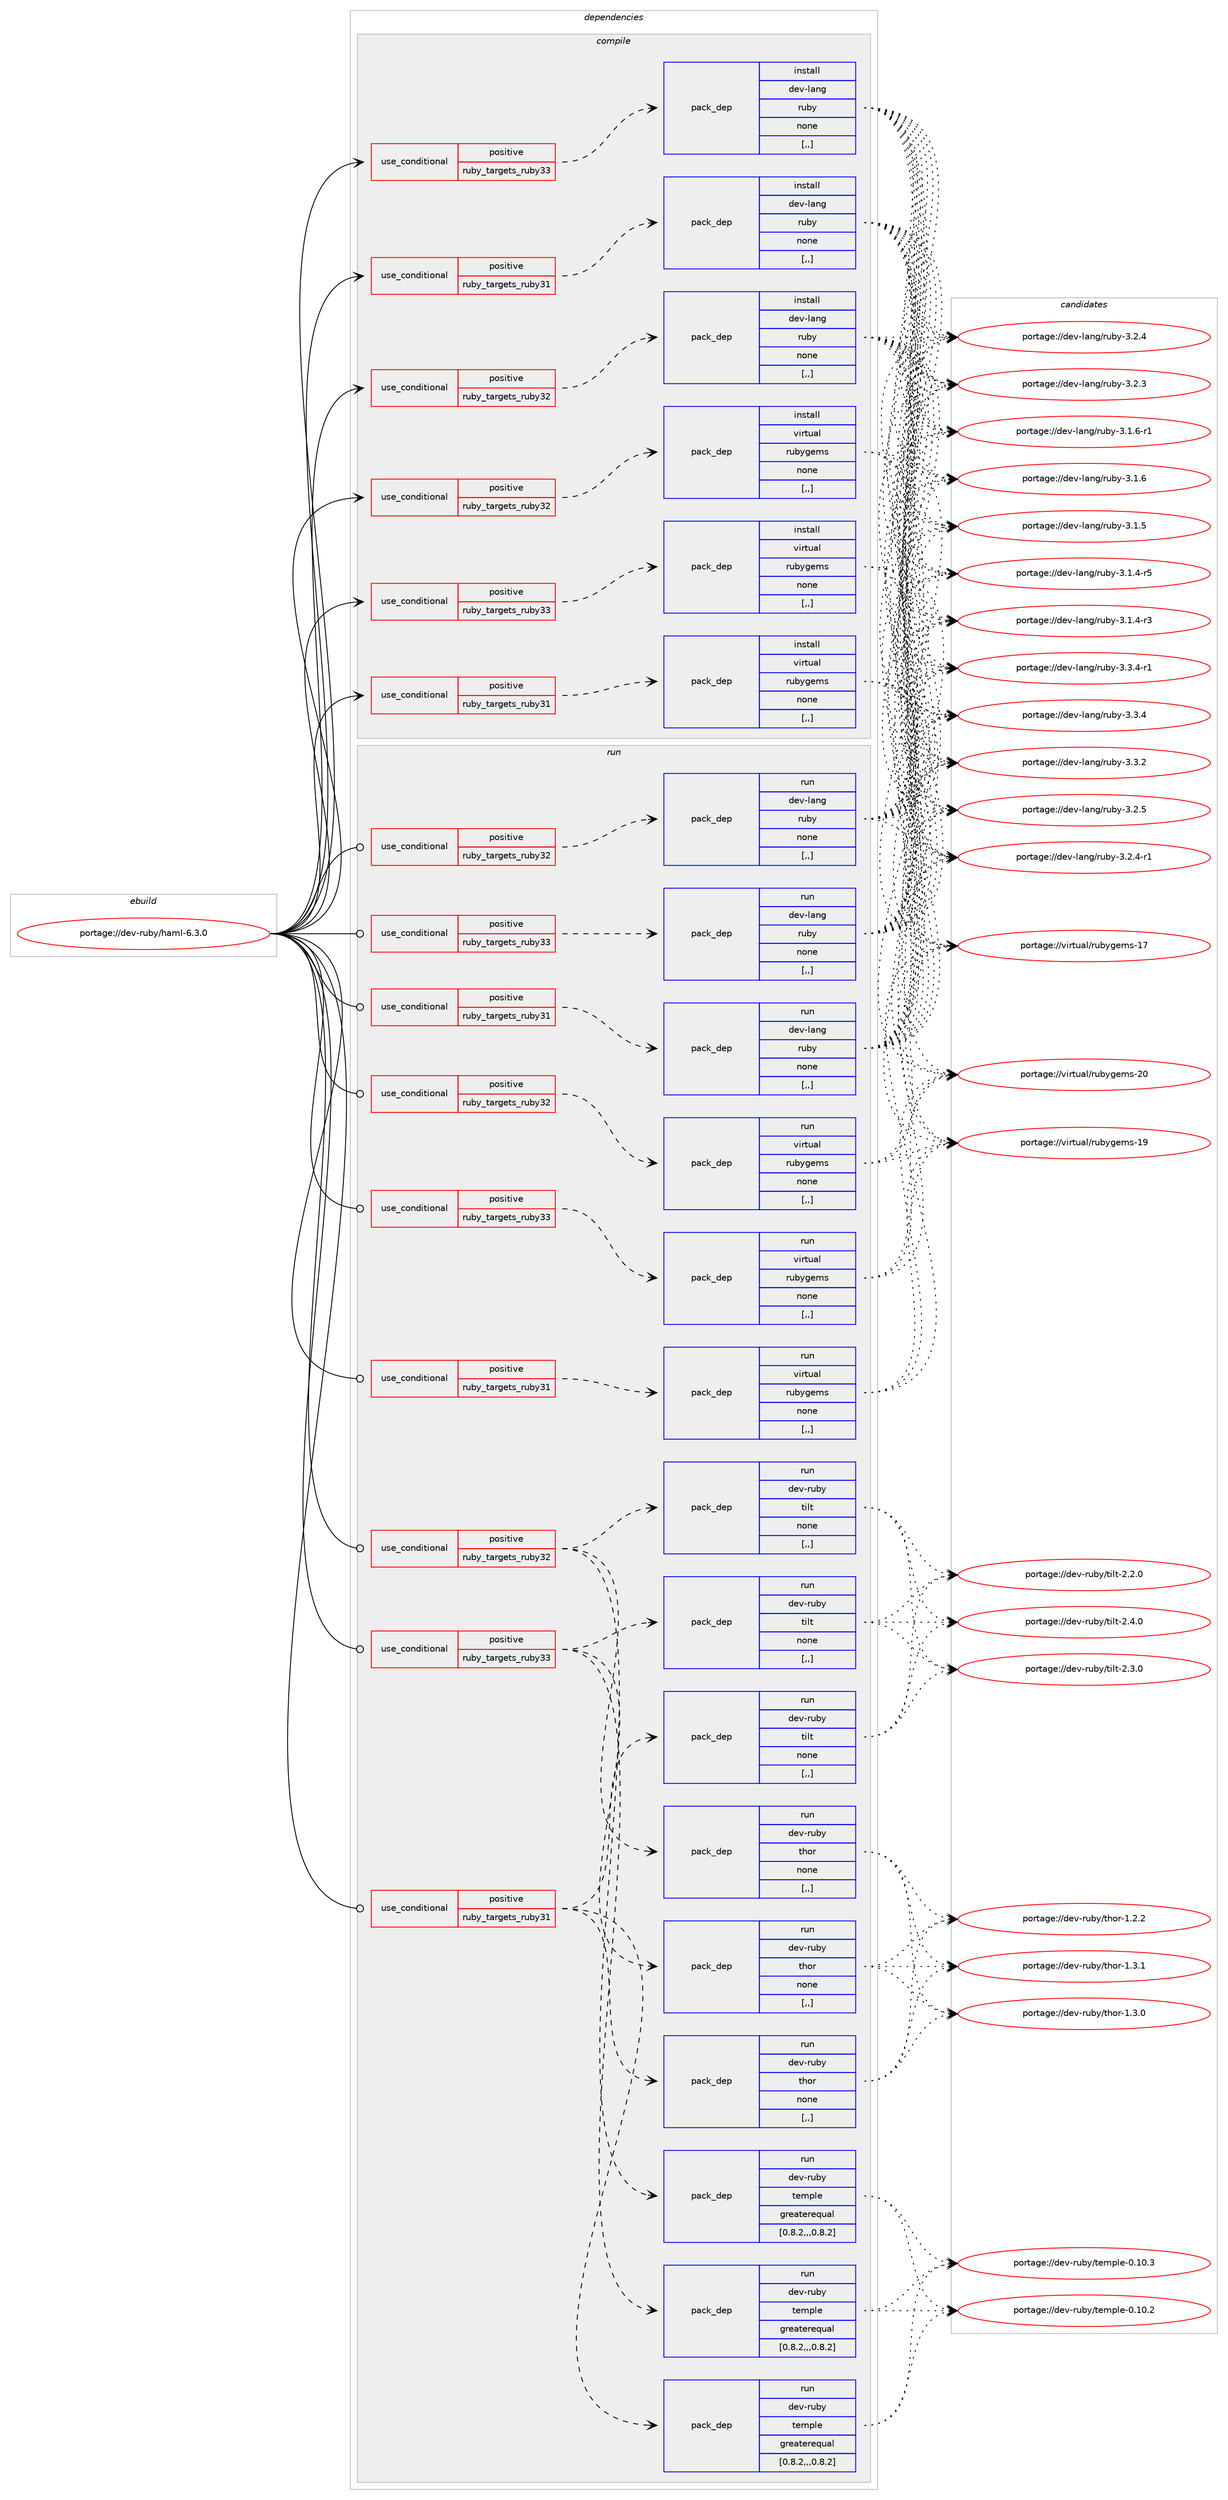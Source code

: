 digraph prolog {

# *************
# Graph options
# *************

newrank=true;
concentrate=true;
compound=true;
graph [rankdir=LR,fontname=Helvetica,fontsize=10,ranksep=1.5];#, ranksep=2.5, nodesep=0.2];
edge  [arrowhead=vee];
node  [fontname=Helvetica,fontsize=10];

# **********
# The ebuild
# **********

subgraph cluster_leftcol {
color=gray;
label=<<i>ebuild</i>>;
id [label="portage://dev-ruby/haml-6.3.0", color=red, width=4, href="../dev-ruby/haml-6.3.0.svg"];
}

# ****************
# The dependencies
# ****************

subgraph cluster_midcol {
color=gray;
label=<<i>dependencies</i>>;
subgraph cluster_compile {
fillcolor="#eeeeee";
style=filled;
label=<<i>compile</i>>;
subgraph cond48522 {
dependency185500 [label=<<TABLE BORDER="0" CELLBORDER="1" CELLSPACING="0" CELLPADDING="4"><TR><TD ROWSPAN="3" CELLPADDING="10">use_conditional</TD></TR><TR><TD>positive</TD></TR><TR><TD>ruby_targets_ruby31</TD></TR></TABLE>>, shape=none, color=red];
subgraph pack135649 {
dependency185501 [label=<<TABLE BORDER="0" CELLBORDER="1" CELLSPACING="0" CELLPADDING="4" WIDTH="220"><TR><TD ROWSPAN="6" CELLPADDING="30">pack_dep</TD></TR><TR><TD WIDTH="110">install</TD></TR><TR><TD>dev-lang</TD></TR><TR><TD>ruby</TD></TR><TR><TD>none</TD></TR><TR><TD>[,,]</TD></TR></TABLE>>, shape=none, color=blue];
}
dependency185500:e -> dependency185501:w [weight=20,style="dashed",arrowhead="vee"];
}
id:e -> dependency185500:w [weight=20,style="solid",arrowhead="vee"];
subgraph cond48523 {
dependency185502 [label=<<TABLE BORDER="0" CELLBORDER="1" CELLSPACING="0" CELLPADDING="4"><TR><TD ROWSPAN="3" CELLPADDING="10">use_conditional</TD></TR><TR><TD>positive</TD></TR><TR><TD>ruby_targets_ruby31</TD></TR></TABLE>>, shape=none, color=red];
subgraph pack135650 {
dependency185503 [label=<<TABLE BORDER="0" CELLBORDER="1" CELLSPACING="0" CELLPADDING="4" WIDTH="220"><TR><TD ROWSPAN="6" CELLPADDING="30">pack_dep</TD></TR><TR><TD WIDTH="110">install</TD></TR><TR><TD>virtual</TD></TR><TR><TD>rubygems</TD></TR><TR><TD>none</TD></TR><TR><TD>[,,]</TD></TR></TABLE>>, shape=none, color=blue];
}
dependency185502:e -> dependency185503:w [weight=20,style="dashed",arrowhead="vee"];
}
id:e -> dependency185502:w [weight=20,style="solid",arrowhead="vee"];
subgraph cond48524 {
dependency185504 [label=<<TABLE BORDER="0" CELLBORDER="1" CELLSPACING="0" CELLPADDING="4"><TR><TD ROWSPAN="3" CELLPADDING="10">use_conditional</TD></TR><TR><TD>positive</TD></TR><TR><TD>ruby_targets_ruby32</TD></TR></TABLE>>, shape=none, color=red];
subgraph pack135651 {
dependency185505 [label=<<TABLE BORDER="0" CELLBORDER="1" CELLSPACING="0" CELLPADDING="4" WIDTH="220"><TR><TD ROWSPAN="6" CELLPADDING="30">pack_dep</TD></TR><TR><TD WIDTH="110">install</TD></TR><TR><TD>dev-lang</TD></TR><TR><TD>ruby</TD></TR><TR><TD>none</TD></TR><TR><TD>[,,]</TD></TR></TABLE>>, shape=none, color=blue];
}
dependency185504:e -> dependency185505:w [weight=20,style="dashed",arrowhead="vee"];
}
id:e -> dependency185504:w [weight=20,style="solid",arrowhead="vee"];
subgraph cond48525 {
dependency185506 [label=<<TABLE BORDER="0" CELLBORDER="1" CELLSPACING="0" CELLPADDING="4"><TR><TD ROWSPAN="3" CELLPADDING="10">use_conditional</TD></TR><TR><TD>positive</TD></TR><TR><TD>ruby_targets_ruby32</TD></TR></TABLE>>, shape=none, color=red];
subgraph pack135652 {
dependency185507 [label=<<TABLE BORDER="0" CELLBORDER="1" CELLSPACING="0" CELLPADDING="4" WIDTH="220"><TR><TD ROWSPAN="6" CELLPADDING="30">pack_dep</TD></TR><TR><TD WIDTH="110">install</TD></TR><TR><TD>virtual</TD></TR><TR><TD>rubygems</TD></TR><TR><TD>none</TD></TR><TR><TD>[,,]</TD></TR></TABLE>>, shape=none, color=blue];
}
dependency185506:e -> dependency185507:w [weight=20,style="dashed",arrowhead="vee"];
}
id:e -> dependency185506:w [weight=20,style="solid",arrowhead="vee"];
subgraph cond48526 {
dependency185508 [label=<<TABLE BORDER="0" CELLBORDER="1" CELLSPACING="0" CELLPADDING="4"><TR><TD ROWSPAN="3" CELLPADDING="10">use_conditional</TD></TR><TR><TD>positive</TD></TR><TR><TD>ruby_targets_ruby33</TD></TR></TABLE>>, shape=none, color=red];
subgraph pack135653 {
dependency185509 [label=<<TABLE BORDER="0" CELLBORDER="1" CELLSPACING="0" CELLPADDING="4" WIDTH="220"><TR><TD ROWSPAN="6" CELLPADDING="30">pack_dep</TD></TR><TR><TD WIDTH="110">install</TD></TR><TR><TD>dev-lang</TD></TR><TR><TD>ruby</TD></TR><TR><TD>none</TD></TR><TR><TD>[,,]</TD></TR></TABLE>>, shape=none, color=blue];
}
dependency185508:e -> dependency185509:w [weight=20,style="dashed",arrowhead="vee"];
}
id:e -> dependency185508:w [weight=20,style="solid",arrowhead="vee"];
subgraph cond48527 {
dependency185510 [label=<<TABLE BORDER="0" CELLBORDER="1" CELLSPACING="0" CELLPADDING="4"><TR><TD ROWSPAN="3" CELLPADDING="10">use_conditional</TD></TR><TR><TD>positive</TD></TR><TR><TD>ruby_targets_ruby33</TD></TR></TABLE>>, shape=none, color=red];
subgraph pack135654 {
dependency185511 [label=<<TABLE BORDER="0" CELLBORDER="1" CELLSPACING="0" CELLPADDING="4" WIDTH="220"><TR><TD ROWSPAN="6" CELLPADDING="30">pack_dep</TD></TR><TR><TD WIDTH="110">install</TD></TR><TR><TD>virtual</TD></TR><TR><TD>rubygems</TD></TR><TR><TD>none</TD></TR><TR><TD>[,,]</TD></TR></TABLE>>, shape=none, color=blue];
}
dependency185510:e -> dependency185511:w [weight=20,style="dashed",arrowhead="vee"];
}
id:e -> dependency185510:w [weight=20,style="solid",arrowhead="vee"];
}
subgraph cluster_compileandrun {
fillcolor="#eeeeee";
style=filled;
label=<<i>compile and run</i>>;
}
subgraph cluster_run {
fillcolor="#eeeeee";
style=filled;
label=<<i>run</i>>;
subgraph cond48528 {
dependency185512 [label=<<TABLE BORDER="0" CELLBORDER="1" CELLSPACING="0" CELLPADDING="4"><TR><TD ROWSPAN="3" CELLPADDING="10">use_conditional</TD></TR><TR><TD>positive</TD></TR><TR><TD>ruby_targets_ruby31</TD></TR></TABLE>>, shape=none, color=red];
subgraph pack135655 {
dependency185513 [label=<<TABLE BORDER="0" CELLBORDER="1" CELLSPACING="0" CELLPADDING="4" WIDTH="220"><TR><TD ROWSPAN="6" CELLPADDING="30">pack_dep</TD></TR><TR><TD WIDTH="110">run</TD></TR><TR><TD>dev-lang</TD></TR><TR><TD>ruby</TD></TR><TR><TD>none</TD></TR><TR><TD>[,,]</TD></TR></TABLE>>, shape=none, color=blue];
}
dependency185512:e -> dependency185513:w [weight=20,style="dashed",arrowhead="vee"];
}
id:e -> dependency185512:w [weight=20,style="solid",arrowhead="odot"];
subgraph cond48529 {
dependency185514 [label=<<TABLE BORDER="0" CELLBORDER="1" CELLSPACING="0" CELLPADDING="4"><TR><TD ROWSPAN="3" CELLPADDING="10">use_conditional</TD></TR><TR><TD>positive</TD></TR><TR><TD>ruby_targets_ruby31</TD></TR></TABLE>>, shape=none, color=red];
subgraph pack135656 {
dependency185515 [label=<<TABLE BORDER="0" CELLBORDER="1" CELLSPACING="0" CELLPADDING="4" WIDTH="220"><TR><TD ROWSPAN="6" CELLPADDING="30">pack_dep</TD></TR><TR><TD WIDTH="110">run</TD></TR><TR><TD>dev-ruby</TD></TR><TR><TD>temple</TD></TR><TR><TD>greaterequal</TD></TR><TR><TD>[0.8.2,,,0.8.2]</TD></TR></TABLE>>, shape=none, color=blue];
}
dependency185514:e -> dependency185515:w [weight=20,style="dashed",arrowhead="vee"];
subgraph pack135657 {
dependency185516 [label=<<TABLE BORDER="0" CELLBORDER="1" CELLSPACING="0" CELLPADDING="4" WIDTH="220"><TR><TD ROWSPAN="6" CELLPADDING="30">pack_dep</TD></TR><TR><TD WIDTH="110">run</TD></TR><TR><TD>dev-ruby</TD></TR><TR><TD>thor</TD></TR><TR><TD>none</TD></TR><TR><TD>[,,]</TD></TR></TABLE>>, shape=none, color=blue];
}
dependency185514:e -> dependency185516:w [weight=20,style="dashed",arrowhead="vee"];
subgraph pack135658 {
dependency185517 [label=<<TABLE BORDER="0" CELLBORDER="1" CELLSPACING="0" CELLPADDING="4" WIDTH="220"><TR><TD ROWSPAN="6" CELLPADDING="30">pack_dep</TD></TR><TR><TD WIDTH="110">run</TD></TR><TR><TD>dev-ruby</TD></TR><TR><TD>tilt</TD></TR><TR><TD>none</TD></TR><TR><TD>[,,]</TD></TR></TABLE>>, shape=none, color=blue];
}
dependency185514:e -> dependency185517:w [weight=20,style="dashed",arrowhead="vee"];
}
id:e -> dependency185514:w [weight=20,style="solid",arrowhead="odot"];
subgraph cond48530 {
dependency185518 [label=<<TABLE BORDER="0" CELLBORDER="1" CELLSPACING="0" CELLPADDING="4"><TR><TD ROWSPAN="3" CELLPADDING="10">use_conditional</TD></TR><TR><TD>positive</TD></TR><TR><TD>ruby_targets_ruby31</TD></TR></TABLE>>, shape=none, color=red];
subgraph pack135659 {
dependency185519 [label=<<TABLE BORDER="0" CELLBORDER="1" CELLSPACING="0" CELLPADDING="4" WIDTH="220"><TR><TD ROWSPAN="6" CELLPADDING="30">pack_dep</TD></TR><TR><TD WIDTH="110">run</TD></TR><TR><TD>virtual</TD></TR><TR><TD>rubygems</TD></TR><TR><TD>none</TD></TR><TR><TD>[,,]</TD></TR></TABLE>>, shape=none, color=blue];
}
dependency185518:e -> dependency185519:w [weight=20,style="dashed",arrowhead="vee"];
}
id:e -> dependency185518:w [weight=20,style="solid",arrowhead="odot"];
subgraph cond48531 {
dependency185520 [label=<<TABLE BORDER="0" CELLBORDER="1" CELLSPACING="0" CELLPADDING="4"><TR><TD ROWSPAN="3" CELLPADDING="10">use_conditional</TD></TR><TR><TD>positive</TD></TR><TR><TD>ruby_targets_ruby32</TD></TR></TABLE>>, shape=none, color=red];
subgraph pack135660 {
dependency185521 [label=<<TABLE BORDER="0" CELLBORDER="1" CELLSPACING="0" CELLPADDING="4" WIDTH="220"><TR><TD ROWSPAN="6" CELLPADDING="30">pack_dep</TD></TR><TR><TD WIDTH="110">run</TD></TR><TR><TD>dev-lang</TD></TR><TR><TD>ruby</TD></TR><TR><TD>none</TD></TR><TR><TD>[,,]</TD></TR></TABLE>>, shape=none, color=blue];
}
dependency185520:e -> dependency185521:w [weight=20,style="dashed",arrowhead="vee"];
}
id:e -> dependency185520:w [weight=20,style="solid",arrowhead="odot"];
subgraph cond48532 {
dependency185522 [label=<<TABLE BORDER="0" CELLBORDER="1" CELLSPACING="0" CELLPADDING="4"><TR><TD ROWSPAN="3" CELLPADDING="10">use_conditional</TD></TR><TR><TD>positive</TD></TR><TR><TD>ruby_targets_ruby32</TD></TR></TABLE>>, shape=none, color=red];
subgraph pack135661 {
dependency185523 [label=<<TABLE BORDER="0" CELLBORDER="1" CELLSPACING="0" CELLPADDING="4" WIDTH="220"><TR><TD ROWSPAN="6" CELLPADDING="30">pack_dep</TD></TR><TR><TD WIDTH="110">run</TD></TR><TR><TD>dev-ruby</TD></TR><TR><TD>temple</TD></TR><TR><TD>greaterequal</TD></TR><TR><TD>[0.8.2,,,0.8.2]</TD></TR></TABLE>>, shape=none, color=blue];
}
dependency185522:e -> dependency185523:w [weight=20,style="dashed",arrowhead="vee"];
subgraph pack135662 {
dependency185524 [label=<<TABLE BORDER="0" CELLBORDER="1" CELLSPACING="0" CELLPADDING="4" WIDTH="220"><TR><TD ROWSPAN="6" CELLPADDING="30">pack_dep</TD></TR><TR><TD WIDTH="110">run</TD></TR><TR><TD>dev-ruby</TD></TR><TR><TD>thor</TD></TR><TR><TD>none</TD></TR><TR><TD>[,,]</TD></TR></TABLE>>, shape=none, color=blue];
}
dependency185522:e -> dependency185524:w [weight=20,style="dashed",arrowhead="vee"];
subgraph pack135663 {
dependency185525 [label=<<TABLE BORDER="0" CELLBORDER="1" CELLSPACING="0" CELLPADDING="4" WIDTH="220"><TR><TD ROWSPAN="6" CELLPADDING="30">pack_dep</TD></TR><TR><TD WIDTH="110">run</TD></TR><TR><TD>dev-ruby</TD></TR><TR><TD>tilt</TD></TR><TR><TD>none</TD></TR><TR><TD>[,,]</TD></TR></TABLE>>, shape=none, color=blue];
}
dependency185522:e -> dependency185525:w [weight=20,style="dashed",arrowhead="vee"];
}
id:e -> dependency185522:w [weight=20,style="solid",arrowhead="odot"];
subgraph cond48533 {
dependency185526 [label=<<TABLE BORDER="0" CELLBORDER="1" CELLSPACING="0" CELLPADDING="4"><TR><TD ROWSPAN="3" CELLPADDING="10">use_conditional</TD></TR><TR><TD>positive</TD></TR><TR><TD>ruby_targets_ruby32</TD></TR></TABLE>>, shape=none, color=red];
subgraph pack135664 {
dependency185527 [label=<<TABLE BORDER="0" CELLBORDER="1" CELLSPACING="0" CELLPADDING="4" WIDTH="220"><TR><TD ROWSPAN="6" CELLPADDING="30">pack_dep</TD></TR><TR><TD WIDTH="110">run</TD></TR><TR><TD>virtual</TD></TR><TR><TD>rubygems</TD></TR><TR><TD>none</TD></TR><TR><TD>[,,]</TD></TR></TABLE>>, shape=none, color=blue];
}
dependency185526:e -> dependency185527:w [weight=20,style="dashed",arrowhead="vee"];
}
id:e -> dependency185526:w [weight=20,style="solid",arrowhead="odot"];
subgraph cond48534 {
dependency185528 [label=<<TABLE BORDER="0" CELLBORDER="1" CELLSPACING="0" CELLPADDING="4"><TR><TD ROWSPAN="3" CELLPADDING="10">use_conditional</TD></TR><TR><TD>positive</TD></TR><TR><TD>ruby_targets_ruby33</TD></TR></TABLE>>, shape=none, color=red];
subgraph pack135665 {
dependency185529 [label=<<TABLE BORDER="0" CELLBORDER="1" CELLSPACING="0" CELLPADDING="4" WIDTH="220"><TR><TD ROWSPAN="6" CELLPADDING="30">pack_dep</TD></TR><TR><TD WIDTH="110">run</TD></TR><TR><TD>dev-lang</TD></TR><TR><TD>ruby</TD></TR><TR><TD>none</TD></TR><TR><TD>[,,]</TD></TR></TABLE>>, shape=none, color=blue];
}
dependency185528:e -> dependency185529:w [weight=20,style="dashed",arrowhead="vee"];
}
id:e -> dependency185528:w [weight=20,style="solid",arrowhead="odot"];
subgraph cond48535 {
dependency185530 [label=<<TABLE BORDER="0" CELLBORDER="1" CELLSPACING="0" CELLPADDING="4"><TR><TD ROWSPAN="3" CELLPADDING="10">use_conditional</TD></TR><TR><TD>positive</TD></TR><TR><TD>ruby_targets_ruby33</TD></TR></TABLE>>, shape=none, color=red];
subgraph pack135666 {
dependency185531 [label=<<TABLE BORDER="0" CELLBORDER="1" CELLSPACING="0" CELLPADDING="4" WIDTH="220"><TR><TD ROWSPAN="6" CELLPADDING="30">pack_dep</TD></TR><TR><TD WIDTH="110">run</TD></TR><TR><TD>dev-ruby</TD></TR><TR><TD>temple</TD></TR><TR><TD>greaterequal</TD></TR><TR><TD>[0.8.2,,,0.8.2]</TD></TR></TABLE>>, shape=none, color=blue];
}
dependency185530:e -> dependency185531:w [weight=20,style="dashed",arrowhead="vee"];
subgraph pack135667 {
dependency185532 [label=<<TABLE BORDER="0" CELLBORDER="1" CELLSPACING="0" CELLPADDING="4" WIDTH="220"><TR><TD ROWSPAN="6" CELLPADDING="30">pack_dep</TD></TR><TR><TD WIDTH="110">run</TD></TR><TR><TD>dev-ruby</TD></TR><TR><TD>thor</TD></TR><TR><TD>none</TD></TR><TR><TD>[,,]</TD></TR></TABLE>>, shape=none, color=blue];
}
dependency185530:e -> dependency185532:w [weight=20,style="dashed",arrowhead="vee"];
subgraph pack135668 {
dependency185533 [label=<<TABLE BORDER="0" CELLBORDER="1" CELLSPACING="0" CELLPADDING="4" WIDTH="220"><TR><TD ROWSPAN="6" CELLPADDING="30">pack_dep</TD></TR><TR><TD WIDTH="110">run</TD></TR><TR><TD>dev-ruby</TD></TR><TR><TD>tilt</TD></TR><TR><TD>none</TD></TR><TR><TD>[,,]</TD></TR></TABLE>>, shape=none, color=blue];
}
dependency185530:e -> dependency185533:w [weight=20,style="dashed",arrowhead="vee"];
}
id:e -> dependency185530:w [weight=20,style="solid",arrowhead="odot"];
subgraph cond48536 {
dependency185534 [label=<<TABLE BORDER="0" CELLBORDER="1" CELLSPACING="0" CELLPADDING="4"><TR><TD ROWSPAN="3" CELLPADDING="10">use_conditional</TD></TR><TR><TD>positive</TD></TR><TR><TD>ruby_targets_ruby33</TD></TR></TABLE>>, shape=none, color=red];
subgraph pack135669 {
dependency185535 [label=<<TABLE BORDER="0" CELLBORDER="1" CELLSPACING="0" CELLPADDING="4" WIDTH="220"><TR><TD ROWSPAN="6" CELLPADDING="30">pack_dep</TD></TR><TR><TD WIDTH="110">run</TD></TR><TR><TD>virtual</TD></TR><TR><TD>rubygems</TD></TR><TR><TD>none</TD></TR><TR><TD>[,,]</TD></TR></TABLE>>, shape=none, color=blue];
}
dependency185534:e -> dependency185535:w [weight=20,style="dashed",arrowhead="vee"];
}
id:e -> dependency185534:w [weight=20,style="solid",arrowhead="odot"];
}
}

# **************
# The candidates
# **************

subgraph cluster_choices {
rank=same;
color=gray;
label=<<i>candidates</i>>;

subgraph choice135649 {
color=black;
nodesep=1;
choice100101118451089711010347114117981214551465146524511449 [label="portage://dev-lang/ruby-3.3.4-r1", color=red, width=4,href="../dev-lang/ruby-3.3.4-r1.svg"];
choice10010111845108971101034711411798121455146514652 [label="portage://dev-lang/ruby-3.3.4", color=red, width=4,href="../dev-lang/ruby-3.3.4.svg"];
choice10010111845108971101034711411798121455146514650 [label="portage://dev-lang/ruby-3.3.2", color=red, width=4,href="../dev-lang/ruby-3.3.2.svg"];
choice10010111845108971101034711411798121455146504653 [label="portage://dev-lang/ruby-3.2.5", color=red, width=4,href="../dev-lang/ruby-3.2.5.svg"];
choice100101118451089711010347114117981214551465046524511449 [label="portage://dev-lang/ruby-3.2.4-r1", color=red, width=4,href="../dev-lang/ruby-3.2.4-r1.svg"];
choice10010111845108971101034711411798121455146504652 [label="portage://dev-lang/ruby-3.2.4", color=red, width=4,href="../dev-lang/ruby-3.2.4.svg"];
choice10010111845108971101034711411798121455146504651 [label="portage://dev-lang/ruby-3.2.3", color=red, width=4,href="../dev-lang/ruby-3.2.3.svg"];
choice100101118451089711010347114117981214551464946544511449 [label="portage://dev-lang/ruby-3.1.6-r1", color=red, width=4,href="../dev-lang/ruby-3.1.6-r1.svg"];
choice10010111845108971101034711411798121455146494654 [label="portage://dev-lang/ruby-3.1.6", color=red, width=4,href="../dev-lang/ruby-3.1.6.svg"];
choice10010111845108971101034711411798121455146494653 [label="portage://dev-lang/ruby-3.1.5", color=red, width=4,href="../dev-lang/ruby-3.1.5.svg"];
choice100101118451089711010347114117981214551464946524511453 [label="portage://dev-lang/ruby-3.1.4-r5", color=red, width=4,href="../dev-lang/ruby-3.1.4-r5.svg"];
choice100101118451089711010347114117981214551464946524511451 [label="portage://dev-lang/ruby-3.1.4-r3", color=red, width=4,href="../dev-lang/ruby-3.1.4-r3.svg"];
dependency185501:e -> choice100101118451089711010347114117981214551465146524511449:w [style=dotted,weight="100"];
dependency185501:e -> choice10010111845108971101034711411798121455146514652:w [style=dotted,weight="100"];
dependency185501:e -> choice10010111845108971101034711411798121455146514650:w [style=dotted,weight="100"];
dependency185501:e -> choice10010111845108971101034711411798121455146504653:w [style=dotted,weight="100"];
dependency185501:e -> choice100101118451089711010347114117981214551465046524511449:w [style=dotted,weight="100"];
dependency185501:e -> choice10010111845108971101034711411798121455146504652:w [style=dotted,weight="100"];
dependency185501:e -> choice10010111845108971101034711411798121455146504651:w [style=dotted,weight="100"];
dependency185501:e -> choice100101118451089711010347114117981214551464946544511449:w [style=dotted,weight="100"];
dependency185501:e -> choice10010111845108971101034711411798121455146494654:w [style=dotted,weight="100"];
dependency185501:e -> choice10010111845108971101034711411798121455146494653:w [style=dotted,weight="100"];
dependency185501:e -> choice100101118451089711010347114117981214551464946524511453:w [style=dotted,weight="100"];
dependency185501:e -> choice100101118451089711010347114117981214551464946524511451:w [style=dotted,weight="100"];
}
subgraph choice135650 {
color=black;
nodesep=1;
choice118105114116117971084711411798121103101109115455048 [label="portage://virtual/rubygems-20", color=red, width=4,href="../virtual/rubygems-20.svg"];
choice118105114116117971084711411798121103101109115454957 [label="portage://virtual/rubygems-19", color=red, width=4,href="../virtual/rubygems-19.svg"];
choice118105114116117971084711411798121103101109115454955 [label="portage://virtual/rubygems-17", color=red, width=4,href="../virtual/rubygems-17.svg"];
dependency185503:e -> choice118105114116117971084711411798121103101109115455048:w [style=dotted,weight="100"];
dependency185503:e -> choice118105114116117971084711411798121103101109115454957:w [style=dotted,weight="100"];
dependency185503:e -> choice118105114116117971084711411798121103101109115454955:w [style=dotted,weight="100"];
}
subgraph choice135651 {
color=black;
nodesep=1;
choice100101118451089711010347114117981214551465146524511449 [label="portage://dev-lang/ruby-3.3.4-r1", color=red, width=4,href="../dev-lang/ruby-3.3.4-r1.svg"];
choice10010111845108971101034711411798121455146514652 [label="portage://dev-lang/ruby-3.3.4", color=red, width=4,href="../dev-lang/ruby-3.3.4.svg"];
choice10010111845108971101034711411798121455146514650 [label="portage://dev-lang/ruby-3.3.2", color=red, width=4,href="../dev-lang/ruby-3.3.2.svg"];
choice10010111845108971101034711411798121455146504653 [label="portage://dev-lang/ruby-3.2.5", color=red, width=4,href="../dev-lang/ruby-3.2.5.svg"];
choice100101118451089711010347114117981214551465046524511449 [label="portage://dev-lang/ruby-3.2.4-r1", color=red, width=4,href="../dev-lang/ruby-3.2.4-r1.svg"];
choice10010111845108971101034711411798121455146504652 [label="portage://dev-lang/ruby-3.2.4", color=red, width=4,href="../dev-lang/ruby-3.2.4.svg"];
choice10010111845108971101034711411798121455146504651 [label="portage://dev-lang/ruby-3.2.3", color=red, width=4,href="../dev-lang/ruby-3.2.3.svg"];
choice100101118451089711010347114117981214551464946544511449 [label="portage://dev-lang/ruby-3.1.6-r1", color=red, width=4,href="../dev-lang/ruby-3.1.6-r1.svg"];
choice10010111845108971101034711411798121455146494654 [label="portage://dev-lang/ruby-3.1.6", color=red, width=4,href="../dev-lang/ruby-3.1.6.svg"];
choice10010111845108971101034711411798121455146494653 [label="portage://dev-lang/ruby-3.1.5", color=red, width=4,href="../dev-lang/ruby-3.1.5.svg"];
choice100101118451089711010347114117981214551464946524511453 [label="portage://dev-lang/ruby-3.1.4-r5", color=red, width=4,href="../dev-lang/ruby-3.1.4-r5.svg"];
choice100101118451089711010347114117981214551464946524511451 [label="portage://dev-lang/ruby-3.1.4-r3", color=red, width=4,href="../dev-lang/ruby-3.1.4-r3.svg"];
dependency185505:e -> choice100101118451089711010347114117981214551465146524511449:w [style=dotted,weight="100"];
dependency185505:e -> choice10010111845108971101034711411798121455146514652:w [style=dotted,weight="100"];
dependency185505:e -> choice10010111845108971101034711411798121455146514650:w [style=dotted,weight="100"];
dependency185505:e -> choice10010111845108971101034711411798121455146504653:w [style=dotted,weight="100"];
dependency185505:e -> choice100101118451089711010347114117981214551465046524511449:w [style=dotted,weight="100"];
dependency185505:e -> choice10010111845108971101034711411798121455146504652:w [style=dotted,weight="100"];
dependency185505:e -> choice10010111845108971101034711411798121455146504651:w [style=dotted,weight="100"];
dependency185505:e -> choice100101118451089711010347114117981214551464946544511449:w [style=dotted,weight="100"];
dependency185505:e -> choice10010111845108971101034711411798121455146494654:w [style=dotted,weight="100"];
dependency185505:e -> choice10010111845108971101034711411798121455146494653:w [style=dotted,weight="100"];
dependency185505:e -> choice100101118451089711010347114117981214551464946524511453:w [style=dotted,weight="100"];
dependency185505:e -> choice100101118451089711010347114117981214551464946524511451:w [style=dotted,weight="100"];
}
subgraph choice135652 {
color=black;
nodesep=1;
choice118105114116117971084711411798121103101109115455048 [label="portage://virtual/rubygems-20", color=red, width=4,href="../virtual/rubygems-20.svg"];
choice118105114116117971084711411798121103101109115454957 [label="portage://virtual/rubygems-19", color=red, width=4,href="../virtual/rubygems-19.svg"];
choice118105114116117971084711411798121103101109115454955 [label="portage://virtual/rubygems-17", color=red, width=4,href="../virtual/rubygems-17.svg"];
dependency185507:e -> choice118105114116117971084711411798121103101109115455048:w [style=dotted,weight="100"];
dependency185507:e -> choice118105114116117971084711411798121103101109115454957:w [style=dotted,weight="100"];
dependency185507:e -> choice118105114116117971084711411798121103101109115454955:w [style=dotted,weight="100"];
}
subgraph choice135653 {
color=black;
nodesep=1;
choice100101118451089711010347114117981214551465146524511449 [label="portage://dev-lang/ruby-3.3.4-r1", color=red, width=4,href="../dev-lang/ruby-3.3.4-r1.svg"];
choice10010111845108971101034711411798121455146514652 [label="portage://dev-lang/ruby-3.3.4", color=red, width=4,href="../dev-lang/ruby-3.3.4.svg"];
choice10010111845108971101034711411798121455146514650 [label="portage://dev-lang/ruby-3.3.2", color=red, width=4,href="../dev-lang/ruby-3.3.2.svg"];
choice10010111845108971101034711411798121455146504653 [label="portage://dev-lang/ruby-3.2.5", color=red, width=4,href="../dev-lang/ruby-3.2.5.svg"];
choice100101118451089711010347114117981214551465046524511449 [label="portage://dev-lang/ruby-3.2.4-r1", color=red, width=4,href="../dev-lang/ruby-3.2.4-r1.svg"];
choice10010111845108971101034711411798121455146504652 [label="portage://dev-lang/ruby-3.2.4", color=red, width=4,href="../dev-lang/ruby-3.2.4.svg"];
choice10010111845108971101034711411798121455146504651 [label="portage://dev-lang/ruby-3.2.3", color=red, width=4,href="../dev-lang/ruby-3.2.3.svg"];
choice100101118451089711010347114117981214551464946544511449 [label="portage://dev-lang/ruby-3.1.6-r1", color=red, width=4,href="../dev-lang/ruby-3.1.6-r1.svg"];
choice10010111845108971101034711411798121455146494654 [label="portage://dev-lang/ruby-3.1.6", color=red, width=4,href="../dev-lang/ruby-3.1.6.svg"];
choice10010111845108971101034711411798121455146494653 [label="portage://dev-lang/ruby-3.1.5", color=red, width=4,href="../dev-lang/ruby-3.1.5.svg"];
choice100101118451089711010347114117981214551464946524511453 [label="portage://dev-lang/ruby-3.1.4-r5", color=red, width=4,href="../dev-lang/ruby-3.1.4-r5.svg"];
choice100101118451089711010347114117981214551464946524511451 [label="portage://dev-lang/ruby-3.1.4-r3", color=red, width=4,href="../dev-lang/ruby-3.1.4-r3.svg"];
dependency185509:e -> choice100101118451089711010347114117981214551465146524511449:w [style=dotted,weight="100"];
dependency185509:e -> choice10010111845108971101034711411798121455146514652:w [style=dotted,weight="100"];
dependency185509:e -> choice10010111845108971101034711411798121455146514650:w [style=dotted,weight="100"];
dependency185509:e -> choice10010111845108971101034711411798121455146504653:w [style=dotted,weight="100"];
dependency185509:e -> choice100101118451089711010347114117981214551465046524511449:w [style=dotted,weight="100"];
dependency185509:e -> choice10010111845108971101034711411798121455146504652:w [style=dotted,weight="100"];
dependency185509:e -> choice10010111845108971101034711411798121455146504651:w [style=dotted,weight="100"];
dependency185509:e -> choice100101118451089711010347114117981214551464946544511449:w [style=dotted,weight="100"];
dependency185509:e -> choice10010111845108971101034711411798121455146494654:w [style=dotted,weight="100"];
dependency185509:e -> choice10010111845108971101034711411798121455146494653:w [style=dotted,weight="100"];
dependency185509:e -> choice100101118451089711010347114117981214551464946524511453:w [style=dotted,weight="100"];
dependency185509:e -> choice100101118451089711010347114117981214551464946524511451:w [style=dotted,weight="100"];
}
subgraph choice135654 {
color=black;
nodesep=1;
choice118105114116117971084711411798121103101109115455048 [label="portage://virtual/rubygems-20", color=red, width=4,href="../virtual/rubygems-20.svg"];
choice118105114116117971084711411798121103101109115454957 [label="portage://virtual/rubygems-19", color=red, width=4,href="../virtual/rubygems-19.svg"];
choice118105114116117971084711411798121103101109115454955 [label="portage://virtual/rubygems-17", color=red, width=4,href="../virtual/rubygems-17.svg"];
dependency185511:e -> choice118105114116117971084711411798121103101109115455048:w [style=dotted,weight="100"];
dependency185511:e -> choice118105114116117971084711411798121103101109115454957:w [style=dotted,weight="100"];
dependency185511:e -> choice118105114116117971084711411798121103101109115454955:w [style=dotted,weight="100"];
}
subgraph choice135655 {
color=black;
nodesep=1;
choice100101118451089711010347114117981214551465146524511449 [label="portage://dev-lang/ruby-3.3.4-r1", color=red, width=4,href="../dev-lang/ruby-3.3.4-r1.svg"];
choice10010111845108971101034711411798121455146514652 [label="portage://dev-lang/ruby-3.3.4", color=red, width=4,href="../dev-lang/ruby-3.3.4.svg"];
choice10010111845108971101034711411798121455146514650 [label="portage://dev-lang/ruby-3.3.2", color=red, width=4,href="../dev-lang/ruby-3.3.2.svg"];
choice10010111845108971101034711411798121455146504653 [label="portage://dev-lang/ruby-3.2.5", color=red, width=4,href="../dev-lang/ruby-3.2.5.svg"];
choice100101118451089711010347114117981214551465046524511449 [label="portage://dev-lang/ruby-3.2.4-r1", color=red, width=4,href="../dev-lang/ruby-3.2.4-r1.svg"];
choice10010111845108971101034711411798121455146504652 [label="portage://dev-lang/ruby-3.2.4", color=red, width=4,href="../dev-lang/ruby-3.2.4.svg"];
choice10010111845108971101034711411798121455146504651 [label="portage://dev-lang/ruby-3.2.3", color=red, width=4,href="../dev-lang/ruby-3.2.3.svg"];
choice100101118451089711010347114117981214551464946544511449 [label="portage://dev-lang/ruby-3.1.6-r1", color=red, width=4,href="../dev-lang/ruby-3.1.6-r1.svg"];
choice10010111845108971101034711411798121455146494654 [label="portage://dev-lang/ruby-3.1.6", color=red, width=4,href="../dev-lang/ruby-3.1.6.svg"];
choice10010111845108971101034711411798121455146494653 [label="portage://dev-lang/ruby-3.1.5", color=red, width=4,href="../dev-lang/ruby-3.1.5.svg"];
choice100101118451089711010347114117981214551464946524511453 [label="portage://dev-lang/ruby-3.1.4-r5", color=red, width=4,href="../dev-lang/ruby-3.1.4-r5.svg"];
choice100101118451089711010347114117981214551464946524511451 [label="portage://dev-lang/ruby-3.1.4-r3", color=red, width=4,href="../dev-lang/ruby-3.1.4-r3.svg"];
dependency185513:e -> choice100101118451089711010347114117981214551465146524511449:w [style=dotted,weight="100"];
dependency185513:e -> choice10010111845108971101034711411798121455146514652:w [style=dotted,weight="100"];
dependency185513:e -> choice10010111845108971101034711411798121455146514650:w [style=dotted,weight="100"];
dependency185513:e -> choice10010111845108971101034711411798121455146504653:w [style=dotted,weight="100"];
dependency185513:e -> choice100101118451089711010347114117981214551465046524511449:w [style=dotted,weight="100"];
dependency185513:e -> choice10010111845108971101034711411798121455146504652:w [style=dotted,weight="100"];
dependency185513:e -> choice10010111845108971101034711411798121455146504651:w [style=dotted,weight="100"];
dependency185513:e -> choice100101118451089711010347114117981214551464946544511449:w [style=dotted,weight="100"];
dependency185513:e -> choice10010111845108971101034711411798121455146494654:w [style=dotted,weight="100"];
dependency185513:e -> choice10010111845108971101034711411798121455146494653:w [style=dotted,weight="100"];
dependency185513:e -> choice100101118451089711010347114117981214551464946524511453:w [style=dotted,weight="100"];
dependency185513:e -> choice100101118451089711010347114117981214551464946524511451:w [style=dotted,weight="100"];
}
subgraph choice135656 {
color=black;
nodesep=1;
choice10010111845114117981214711610110911210810145484649484651 [label="portage://dev-ruby/temple-0.10.3", color=red, width=4,href="../dev-ruby/temple-0.10.3.svg"];
choice10010111845114117981214711610110911210810145484649484650 [label="portage://dev-ruby/temple-0.10.2", color=red, width=4,href="../dev-ruby/temple-0.10.2.svg"];
dependency185515:e -> choice10010111845114117981214711610110911210810145484649484651:w [style=dotted,weight="100"];
dependency185515:e -> choice10010111845114117981214711610110911210810145484649484650:w [style=dotted,weight="100"];
}
subgraph choice135657 {
color=black;
nodesep=1;
choice100101118451141179812147116104111114454946514649 [label="portage://dev-ruby/thor-1.3.1", color=red, width=4,href="../dev-ruby/thor-1.3.1.svg"];
choice100101118451141179812147116104111114454946514648 [label="portage://dev-ruby/thor-1.3.0", color=red, width=4,href="../dev-ruby/thor-1.3.0.svg"];
choice100101118451141179812147116104111114454946504650 [label="portage://dev-ruby/thor-1.2.2", color=red, width=4,href="../dev-ruby/thor-1.2.2.svg"];
dependency185516:e -> choice100101118451141179812147116104111114454946514649:w [style=dotted,weight="100"];
dependency185516:e -> choice100101118451141179812147116104111114454946514648:w [style=dotted,weight="100"];
dependency185516:e -> choice100101118451141179812147116104111114454946504650:w [style=dotted,weight="100"];
}
subgraph choice135658 {
color=black;
nodesep=1;
choice100101118451141179812147116105108116455046524648 [label="portage://dev-ruby/tilt-2.4.0", color=red, width=4,href="../dev-ruby/tilt-2.4.0.svg"];
choice100101118451141179812147116105108116455046514648 [label="portage://dev-ruby/tilt-2.3.0", color=red, width=4,href="../dev-ruby/tilt-2.3.0.svg"];
choice100101118451141179812147116105108116455046504648 [label="portage://dev-ruby/tilt-2.2.0", color=red, width=4,href="../dev-ruby/tilt-2.2.0.svg"];
dependency185517:e -> choice100101118451141179812147116105108116455046524648:w [style=dotted,weight="100"];
dependency185517:e -> choice100101118451141179812147116105108116455046514648:w [style=dotted,weight="100"];
dependency185517:e -> choice100101118451141179812147116105108116455046504648:w [style=dotted,weight="100"];
}
subgraph choice135659 {
color=black;
nodesep=1;
choice118105114116117971084711411798121103101109115455048 [label="portage://virtual/rubygems-20", color=red, width=4,href="../virtual/rubygems-20.svg"];
choice118105114116117971084711411798121103101109115454957 [label="portage://virtual/rubygems-19", color=red, width=4,href="../virtual/rubygems-19.svg"];
choice118105114116117971084711411798121103101109115454955 [label="portage://virtual/rubygems-17", color=red, width=4,href="../virtual/rubygems-17.svg"];
dependency185519:e -> choice118105114116117971084711411798121103101109115455048:w [style=dotted,weight="100"];
dependency185519:e -> choice118105114116117971084711411798121103101109115454957:w [style=dotted,weight="100"];
dependency185519:e -> choice118105114116117971084711411798121103101109115454955:w [style=dotted,weight="100"];
}
subgraph choice135660 {
color=black;
nodesep=1;
choice100101118451089711010347114117981214551465146524511449 [label="portage://dev-lang/ruby-3.3.4-r1", color=red, width=4,href="../dev-lang/ruby-3.3.4-r1.svg"];
choice10010111845108971101034711411798121455146514652 [label="portage://dev-lang/ruby-3.3.4", color=red, width=4,href="../dev-lang/ruby-3.3.4.svg"];
choice10010111845108971101034711411798121455146514650 [label="portage://dev-lang/ruby-3.3.2", color=red, width=4,href="../dev-lang/ruby-3.3.2.svg"];
choice10010111845108971101034711411798121455146504653 [label="portage://dev-lang/ruby-3.2.5", color=red, width=4,href="../dev-lang/ruby-3.2.5.svg"];
choice100101118451089711010347114117981214551465046524511449 [label="portage://dev-lang/ruby-3.2.4-r1", color=red, width=4,href="../dev-lang/ruby-3.2.4-r1.svg"];
choice10010111845108971101034711411798121455146504652 [label="portage://dev-lang/ruby-3.2.4", color=red, width=4,href="../dev-lang/ruby-3.2.4.svg"];
choice10010111845108971101034711411798121455146504651 [label="portage://dev-lang/ruby-3.2.3", color=red, width=4,href="../dev-lang/ruby-3.2.3.svg"];
choice100101118451089711010347114117981214551464946544511449 [label="portage://dev-lang/ruby-3.1.6-r1", color=red, width=4,href="../dev-lang/ruby-3.1.6-r1.svg"];
choice10010111845108971101034711411798121455146494654 [label="portage://dev-lang/ruby-3.1.6", color=red, width=4,href="../dev-lang/ruby-3.1.6.svg"];
choice10010111845108971101034711411798121455146494653 [label="portage://dev-lang/ruby-3.1.5", color=red, width=4,href="../dev-lang/ruby-3.1.5.svg"];
choice100101118451089711010347114117981214551464946524511453 [label="portage://dev-lang/ruby-3.1.4-r5", color=red, width=4,href="../dev-lang/ruby-3.1.4-r5.svg"];
choice100101118451089711010347114117981214551464946524511451 [label="portage://dev-lang/ruby-3.1.4-r3", color=red, width=4,href="../dev-lang/ruby-3.1.4-r3.svg"];
dependency185521:e -> choice100101118451089711010347114117981214551465146524511449:w [style=dotted,weight="100"];
dependency185521:e -> choice10010111845108971101034711411798121455146514652:w [style=dotted,weight="100"];
dependency185521:e -> choice10010111845108971101034711411798121455146514650:w [style=dotted,weight="100"];
dependency185521:e -> choice10010111845108971101034711411798121455146504653:w [style=dotted,weight="100"];
dependency185521:e -> choice100101118451089711010347114117981214551465046524511449:w [style=dotted,weight="100"];
dependency185521:e -> choice10010111845108971101034711411798121455146504652:w [style=dotted,weight="100"];
dependency185521:e -> choice10010111845108971101034711411798121455146504651:w [style=dotted,weight="100"];
dependency185521:e -> choice100101118451089711010347114117981214551464946544511449:w [style=dotted,weight="100"];
dependency185521:e -> choice10010111845108971101034711411798121455146494654:w [style=dotted,weight="100"];
dependency185521:e -> choice10010111845108971101034711411798121455146494653:w [style=dotted,weight="100"];
dependency185521:e -> choice100101118451089711010347114117981214551464946524511453:w [style=dotted,weight="100"];
dependency185521:e -> choice100101118451089711010347114117981214551464946524511451:w [style=dotted,weight="100"];
}
subgraph choice135661 {
color=black;
nodesep=1;
choice10010111845114117981214711610110911210810145484649484651 [label="portage://dev-ruby/temple-0.10.3", color=red, width=4,href="../dev-ruby/temple-0.10.3.svg"];
choice10010111845114117981214711610110911210810145484649484650 [label="portage://dev-ruby/temple-0.10.2", color=red, width=4,href="../dev-ruby/temple-0.10.2.svg"];
dependency185523:e -> choice10010111845114117981214711610110911210810145484649484651:w [style=dotted,weight="100"];
dependency185523:e -> choice10010111845114117981214711610110911210810145484649484650:w [style=dotted,weight="100"];
}
subgraph choice135662 {
color=black;
nodesep=1;
choice100101118451141179812147116104111114454946514649 [label="portage://dev-ruby/thor-1.3.1", color=red, width=4,href="../dev-ruby/thor-1.3.1.svg"];
choice100101118451141179812147116104111114454946514648 [label="portage://dev-ruby/thor-1.3.0", color=red, width=4,href="../dev-ruby/thor-1.3.0.svg"];
choice100101118451141179812147116104111114454946504650 [label="portage://dev-ruby/thor-1.2.2", color=red, width=4,href="../dev-ruby/thor-1.2.2.svg"];
dependency185524:e -> choice100101118451141179812147116104111114454946514649:w [style=dotted,weight="100"];
dependency185524:e -> choice100101118451141179812147116104111114454946514648:w [style=dotted,weight="100"];
dependency185524:e -> choice100101118451141179812147116104111114454946504650:w [style=dotted,weight="100"];
}
subgraph choice135663 {
color=black;
nodesep=1;
choice100101118451141179812147116105108116455046524648 [label="portage://dev-ruby/tilt-2.4.0", color=red, width=4,href="../dev-ruby/tilt-2.4.0.svg"];
choice100101118451141179812147116105108116455046514648 [label="portage://dev-ruby/tilt-2.3.0", color=red, width=4,href="../dev-ruby/tilt-2.3.0.svg"];
choice100101118451141179812147116105108116455046504648 [label="portage://dev-ruby/tilt-2.2.0", color=red, width=4,href="../dev-ruby/tilt-2.2.0.svg"];
dependency185525:e -> choice100101118451141179812147116105108116455046524648:w [style=dotted,weight="100"];
dependency185525:e -> choice100101118451141179812147116105108116455046514648:w [style=dotted,weight="100"];
dependency185525:e -> choice100101118451141179812147116105108116455046504648:w [style=dotted,weight="100"];
}
subgraph choice135664 {
color=black;
nodesep=1;
choice118105114116117971084711411798121103101109115455048 [label="portage://virtual/rubygems-20", color=red, width=4,href="../virtual/rubygems-20.svg"];
choice118105114116117971084711411798121103101109115454957 [label="portage://virtual/rubygems-19", color=red, width=4,href="../virtual/rubygems-19.svg"];
choice118105114116117971084711411798121103101109115454955 [label="portage://virtual/rubygems-17", color=red, width=4,href="../virtual/rubygems-17.svg"];
dependency185527:e -> choice118105114116117971084711411798121103101109115455048:w [style=dotted,weight="100"];
dependency185527:e -> choice118105114116117971084711411798121103101109115454957:w [style=dotted,weight="100"];
dependency185527:e -> choice118105114116117971084711411798121103101109115454955:w [style=dotted,weight="100"];
}
subgraph choice135665 {
color=black;
nodesep=1;
choice100101118451089711010347114117981214551465146524511449 [label="portage://dev-lang/ruby-3.3.4-r1", color=red, width=4,href="../dev-lang/ruby-3.3.4-r1.svg"];
choice10010111845108971101034711411798121455146514652 [label="portage://dev-lang/ruby-3.3.4", color=red, width=4,href="../dev-lang/ruby-3.3.4.svg"];
choice10010111845108971101034711411798121455146514650 [label="portage://dev-lang/ruby-3.3.2", color=red, width=4,href="../dev-lang/ruby-3.3.2.svg"];
choice10010111845108971101034711411798121455146504653 [label="portage://dev-lang/ruby-3.2.5", color=red, width=4,href="../dev-lang/ruby-3.2.5.svg"];
choice100101118451089711010347114117981214551465046524511449 [label="portage://dev-lang/ruby-3.2.4-r1", color=red, width=4,href="../dev-lang/ruby-3.2.4-r1.svg"];
choice10010111845108971101034711411798121455146504652 [label="portage://dev-lang/ruby-3.2.4", color=red, width=4,href="../dev-lang/ruby-3.2.4.svg"];
choice10010111845108971101034711411798121455146504651 [label="portage://dev-lang/ruby-3.2.3", color=red, width=4,href="../dev-lang/ruby-3.2.3.svg"];
choice100101118451089711010347114117981214551464946544511449 [label="portage://dev-lang/ruby-3.1.6-r1", color=red, width=4,href="../dev-lang/ruby-3.1.6-r1.svg"];
choice10010111845108971101034711411798121455146494654 [label="portage://dev-lang/ruby-3.1.6", color=red, width=4,href="../dev-lang/ruby-3.1.6.svg"];
choice10010111845108971101034711411798121455146494653 [label="portage://dev-lang/ruby-3.1.5", color=red, width=4,href="../dev-lang/ruby-3.1.5.svg"];
choice100101118451089711010347114117981214551464946524511453 [label="portage://dev-lang/ruby-3.1.4-r5", color=red, width=4,href="../dev-lang/ruby-3.1.4-r5.svg"];
choice100101118451089711010347114117981214551464946524511451 [label="portage://dev-lang/ruby-3.1.4-r3", color=red, width=4,href="../dev-lang/ruby-3.1.4-r3.svg"];
dependency185529:e -> choice100101118451089711010347114117981214551465146524511449:w [style=dotted,weight="100"];
dependency185529:e -> choice10010111845108971101034711411798121455146514652:w [style=dotted,weight="100"];
dependency185529:e -> choice10010111845108971101034711411798121455146514650:w [style=dotted,weight="100"];
dependency185529:e -> choice10010111845108971101034711411798121455146504653:w [style=dotted,weight="100"];
dependency185529:e -> choice100101118451089711010347114117981214551465046524511449:w [style=dotted,weight="100"];
dependency185529:e -> choice10010111845108971101034711411798121455146504652:w [style=dotted,weight="100"];
dependency185529:e -> choice10010111845108971101034711411798121455146504651:w [style=dotted,weight="100"];
dependency185529:e -> choice100101118451089711010347114117981214551464946544511449:w [style=dotted,weight="100"];
dependency185529:e -> choice10010111845108971101034711411798121455146494654:w [style=dotted,weight="100"];
dependency185529:e -> choice10010111845108971101034711411798121455146494653:w [style=dotted,weight="100"];
dependency185529:e -> choice100101118451089711010347114117981214551464946524511453:w [style=dotted,weight="100"];
dependency185529:e -> choice100101118451089711010347114117981214551464946524511451:w [style=dotted,weight="100"];
}
subgraph choice135666 {
color=black;
nodesep=1;
choice10010111845114117981214711610110911210810145484649484651 [label="portage://dev-ruby/temple-0.10.3", color=red, width=4,href="../dev-ruby/temple-0.10.3.svg"];
choice10010111845114117981214711610110911210810145484649484650 [label="portage://dev-ruby/temple-0.10.2", color=red, width=4,href="../dev-ruby/temple-0.10.2.svg"];
dependency185531:e -> choice10010111845114117981214711610110911210810145484649484651:w [style=dotted,weight="100"];
dependency185531:e -> choice10010111845114117981214711610110911210810145484649484650:w [style=dotted,weight="100"];
}
subgraph choice135667 {
color=black;
nodesep=1;
choice100101118451141179812147116104111114454946514649 [label="portage://dev-ruby/thor-1.3.1", color=red, width=4,href="../dev-ruby/thor-1.3.1.svg"];
choice100101118451141179812147116104111114454946514648 [label="portage://dev-ruby/thor-1.3.0", color=red, width=4,href="../dev-ruby/thor-1.3.0.svg"];
choice100101118451141179812147116104111114454946504650 [label="portage://dev-ruby/thor-1.2.2", color=red, width=4,href="../dev-ruby/thor-1.2.2.svg"];
dependency185532:e -> choice100101118451141179812147116104111114454946514649:w [style=dotted,weight="100"];
dependency185532:e -> choice100101118451141179812147116104111114454946514648:w [style=dotted,weight="100"];
dependency185532:e -> choice100101118451141179812147116104111114454946504650:w [style=dotted,weight="100"];
}
subgraph choice135668 {
color=black;
nodesep=1;
choice100101118451141179812147116105108116455046524648 [label="portage://dev-ruby/tilt-2.4.0", color=red, width=4,href="../dev-ruby/tilt-2.4.0.svg"];
choice100101118451141179812147116105108116455046514648 [label="portage://dev-ruby/tilt-2.3.0", color=red, width=4,href="../dev-ruby/tilt-2.3.0.svg"];
choice100101118451141179812147116105108116455046504648 [label="portage://dev-ruby/tilt-2.2.0", color=red, width=4,href="../dev-ruby/tilt-2.2.0.svg"];
dependency185533:e -> choice100101118451141179812147116105108116455046524648:w [style=dotted,weight="100"];
dependency185533:e -> choice100101118451141179812147116105108116455046514648:w [style=dotted,weight="100"];
dependency185533:e -> choice100101118451141179812147116105108116455046504648:w [style=dotted,weight="100"];
}
subgraph choice135669 {
color=black;
nodesep=1;
choice118105114116117971084711411798121103101109115455048 [label="portage://virtual/rubygems-20", color=red, width=4,href="../virtual/rubygems-20.svg"];
choice118105114116117971084711411798121103101109115454957 [label="portage://virtual/rubygems-19", color=red, width=4,href="../virtual/rubygems-19.svg"];
choice118105114116117971084711411798121103101109115454955 [label="portage://virtual/rubygems-17", color=red, width=4,href="../virtual/rubygems-17.svg"];
dependency185535:e -> choice118105114116117971084711411798121103101109115455048:w [style=dotted,weight="100"];
dependency185535:e -> choice118105114116117971084711411798121103101109115454957:w [style=dotted,weight="100"];
dependency185535:e -> choice118105114116117971084711411798121103101109115454955:w [style=dotted,weight="100"];
}
}

}
